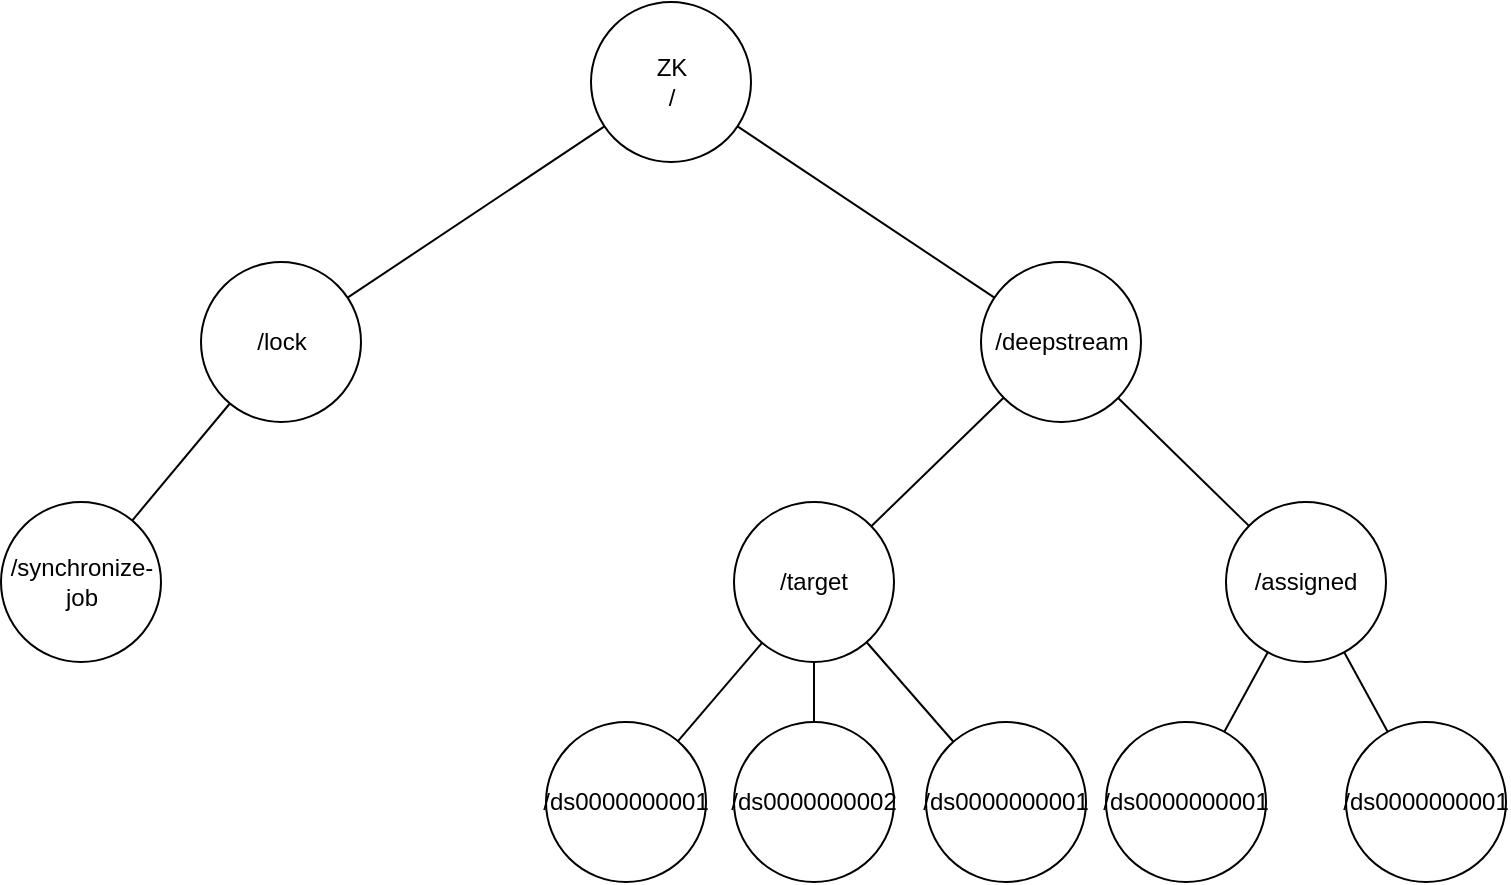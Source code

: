 <mxfile>
    <diagram id="rBDZAw5bxclwOuO3ByKq" name="Page-1">
        <mxGraphModel dx="1070" dy="779" grid="1" gridSize="10" guides="1" tooltips="1" connect="1" arrows="1" fold="1" page="1" pageScale="1" pageWidth="827" pageHeight="1169" math="0" shadow="0">
            <root>
                <mxCell id="0"/>
                <mxCell id="1" parent="0"/>
                <mxCell id="2" value="ZK&lt;br&gt;/" style="ellipse;whiteSpace=wrap;html=1;aspect=fixed;flipV=1;" parent="1" vertex="1">
                    <mxGeometry x="302.5" y="145" width="80" height="80" as="geometry"/>
                </mxCell>
                <mxCell id="3" value="/lock" style="ellipse;whiteSpace=wrap;html=1;aspect=fixed;" parent="1" vertex="1">
                    <mxGeometry x="107.5" y="275" width="80" height="80" as="geometry"/>
                </mxCell>
                <mxCell id="4" value="/target" style="ellipse;whiteSpace=wrap;html=1;aspect=fixed;flipH=0;" parent="1" vertex="1">
                    <mxGeometry x="374" y="395" width="80" height="80" as="geometry"/>
                </mxCell>
                <mxCell id="5" value="/deepstream" style="ellipse;whiteSpace=wrap;html=1;aspect=fixed;" parent="1" vertex="1">
                    <mxGeometry x="497.5" y="275" width="80" height="80" as="geometry"/>
                </mxCell>
                <mxCell id="6" value="/assigned" style="ellipse;whiteSpace=wrap;html=1;aspect=fixed;flipH=0;" parent="1" vertex="1">
                    <mxGeometry x="620" y="395" width="80" height="80" as="geometry"/>
                </mxCell>
                <mxCell id="7" value="" style="endArrow=none;html=1;" parent="1" source="3" target="2" edge="1">
                    <mxGeometry width="50" height="50" relative="1" as="geometry">
                        <mxPoint x="407.5" y="365" as="sourcePoint"/>
                        <mxPoint x="457.5" y="315" as="targetPoint"/>
                    </mxGeometry>
                </mxCell>
                <mxCell id="8" value="" style="endArrow=none;html=1;" parent="1" source="5" target="2" edge="1">
                    <mxGeometry width="50" height="50" relative="1" as="geometry">
                        <mxPoint x="200.26" y="302.048" as="sourcePoint"/>
                        <mxPoint x="334.731" y="207.938" as="targetPoint"/>
                    </mxGeometry>
                </mxCell>
                <mxCell id="9" value="" style="endArrow=none;html=1;" parent="1" source="4" target="5" edge="1">
                    <mxGeometry width="50" height="50" relative="1" as="geometry">
                        <mxPoint x="534.74" y="302.048" as="sourcePoint"/>
                        <mxPoint x="400.269" y="207.938" as="targetPoint"/>
                    </mxGeometry>
                </mxCell>
                <mxCell id="10" value="" style="endArrow=none;html=1;" parent="1" source="6" target="5" edge="1">
                    <mxGeometry width="50" height="50" relative="1" as="geometry">
                        <mxPoint x="482.239" y="433.567" as="sourcePoint"/>
                        <mxPoint x="542.787" y="356.453" as="targetPoint"/>
                    </mxGeometry>
                </mxCell>
                <mxCell id="11" value="/synchronize-job" style="ellipse;whiteSpace=wrap;html=1;aspect=fixed;flipH=0;" parent="1" vertex="1">
                    <mxGeometry x="7.5" y="395" width="80" height="80" as="geometry"/>
                </mxCell>
                <mxCell id="13" value="" style="endArrow=none;html=1;" parent="1" source="3" target="11" edge="1">
                    <mxGeometry width="50" height="50" relative="1" as="geometry">
                        <mxPoint x="200.26" y="302.048" as="sourcePoint"/>
                        <mxPoint x="334.731" y="207.938" as="targetPoint"/>
                    </mxGeometry>
                </mxCell>
                <mxCell id="29" value="/ds0000000001" style="ellipse;whiteSpace=wrap;html=1;aspect=fixed;flipH=1;" parent="1" vertex="1">
                    <mxGeometry x="280" y="505" width="80" height="80" as="geometry"/>
                </mxCell>
                <mxCell id="30" value="" style="endArrow=none;html=1;" parent="1" source="4" target="29" edge="1">
                    <mxGeometry width="50" height="50" relative="1" as="geometry">
                        <mxPoint x="318.017" y="581.668" as="sourcePoint"/>
                        <mxPoint x="128.544" y="524.999" as="targetPoint"/>
                    </mxGeometry>
                </mxCell>
                <mxCell id="31" value="/ds0000000002" style="ellipse;whiteSpace=wrap;html=1;aspect=fixed;flipH=1;" parent="1" vertex="1">
                    <mxGeometry x="374" y="505" width="80" height="80" as="geometry"/>
                </mxCell>
                <mxCell id="32" value="" style="endArrow=none;html=1;" parent="1" source="4" target="31" edge="1">
                    <mxGeometry width="50" height="50" relative="1" as="geometry">
                        <mxPoint x="348.939" y="582.106" as="sourcePoint"/>
                        <mxPoint x="311.259" y="634.411" as="targetPoint"/>
                    </mxGeometry>
                </mxCell>
                <mxCell id="33" value="/ds0000000001" style="ellipse;whiteSpace=wrap;html=1;aspect=fixed;flipH=1;" parent="1" vertex="1">
                    <mxGeometry x="560" y="505" width="80" height="80" as="geometry"/>
                </mxCell>
                <mxCell id="34" value="" style="endArrow=none;html=1;" parent="1" source="6" target="33" edge="1">
                    <mxGeometry width="50" height="50" relative="1" as="geometry">
                        <mxPoint x="580" y="585" as="sourcePoint"/>
                        <mxPoint x="311.259" y="634.411" as="targetPoint"/>
                    </mxGeometry>
                </mxCell>
                <mxCell id="35" value="/ds0000000001" style="ellipse;whiteSpace=wrap;html=1;aspect=fixed;" parent="1" vertex="1">
                    <mxGeometry x="680" y="505" width="80" height="80" as="geometry"/>
                </mxCell>
                <mxCell id="36" value="" style="endArrow=none;html=1;" parent="1" source="6" target="35" edge="1">
                    <mxGeometry width="50" height="50" relative="1" as="geometry">
                        <mxPoint x="740" y="585" as="sourcePoint"/>
                        <mxPoint x="573.5" y="630" as="targetPoint"/>
                    </mxGeometry>
                </mxCell>
                <mxCell id="37" value="/ds0000000001" style="ellipse;whiteSpace=wrap;html=1;aspect=fixed;flipH=1;" parent="1" vertex="1">
                    <mxGeometry x="470" y="505" width="80" height="80" as="geometry"/>
                </mxCell>
                <mxCell id="38" value="" style="endArrow=none;html=1;" parent="1" source="4" target="37" edge="1">
                    <mxGeometry width="50" height="50" relative="1" as="geometry">
                        <mxPoint x="494" y="585" as="sourcePoint"/>
                        <mxPoint x="590" y="630" as="targetPoint"/>
                    </mxGeometry>
                </mxCell>
            </root>
        </mxGraphModel>
    </diagram>
</mxfile>